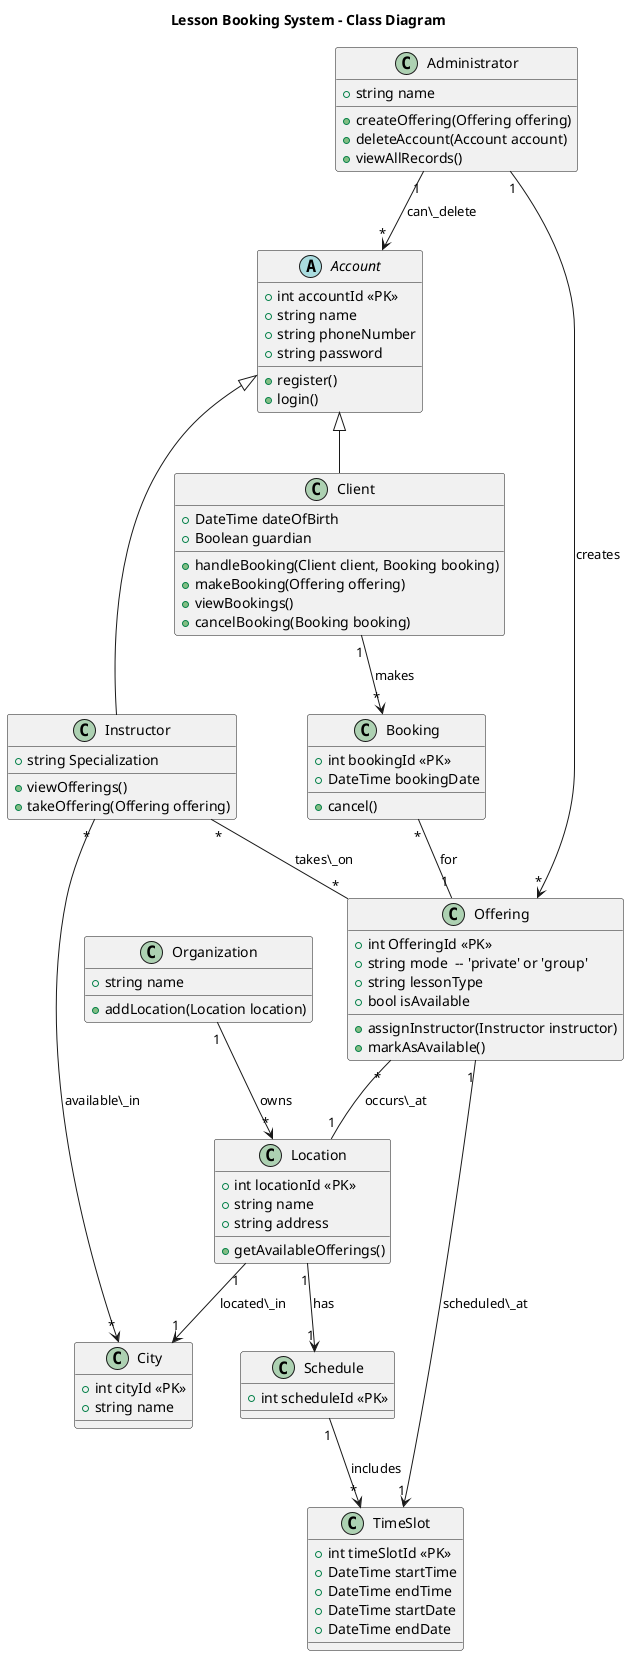 @startuml ClassDiagram

title Lesson Booking System - Class Diagram

class Organization {
  + string name
  + addLocation(Location location)
}

class City {
  + int cityId <<PK>>
  + string name
}

class Location {
  + int locationId <<PK>>
  + string name
  + string address
  + getAvailableOfferings()
}

class Schedule {
  + int scheduleId <<PK>>
}

class TimeSlot {
  + int timeSlotId <<PK>>
  + DateTime startTime
  + DateTime endTime
  + DateTime startDate
  + DateTime endDate
}

abstract class Account {
  + int accountId <<PK>>
  + string name
  + string phoneNumber
  + string password
  + register()
  + login()
}

class Instructor {
  + string Specialization
  + viewOfferings()
  + takeOffering(Offering offering)
}

class Offering {
  + int OfferingId <<PK>>
  + string mode  -- 'private' or 'group'
  + string lessonType
  + bool isAvailable
  + assignInstructor(Instructor instructor)
  + markAsAvailable()
}

class Client {
  + DateTime dateOfBirth
  + Boolean guardian
  + handleBooking(Client client, Booking booking)
  + makeBooking(Offering offering)
  + viewBookings()
  + cancelBooking(Booking booking)
}

class Administrator {
  + string name
  + createOffering(Offering offering)
  + deleteAccount(Account account)
  + viewAllRecords()
}


class Booking {
  + int bookingId <<PK>>
  + DateTime bookingDate
  + cancel()
}

Account <|-- Instructor
Account <|-- Client

Organization "1" --> "*" Location : owns

Location "1" --> "1" Schedule : has

Schedule "1" --> "*" TimeSlot : includes

Location "1" --> "1" City : located\_in

Instructor "*" --> "*" City : available\_in

Instructor "*" -- "*" Offering : takes\_on

Offering "*" -- "1" Location : occurs\_at

Offering "1" --> "1" TimeSlot : scheduled\_at

Client "1" --> "*" Booking : makes

Booking "*" -- "1" Offering : for

Administrator "1" --> "*" Offering : creates

Administrator "1" --> "*" Account : can\_delete

@enduml